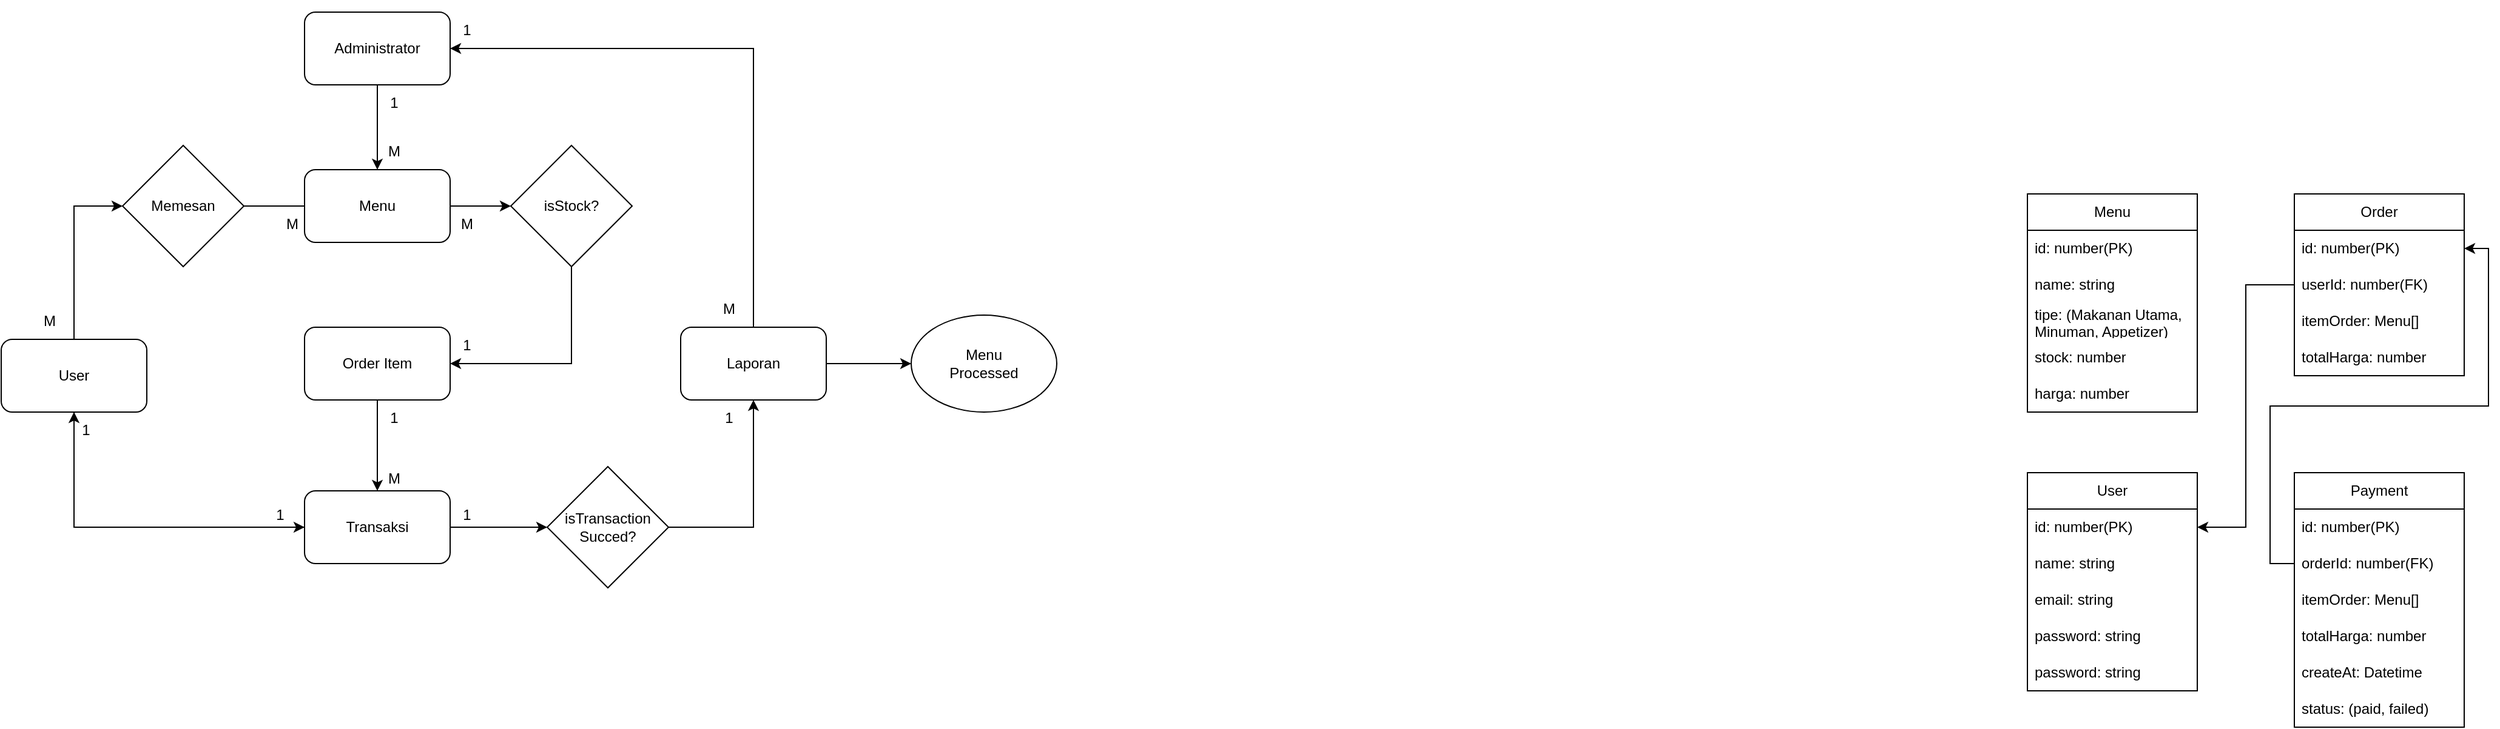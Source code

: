 <mxfile version="28.2.4">
  <diagram name="Page-1" id="51vB2u_QDRZg887AXnSR">
    <mxGraphModel dx="905" dy="555" grid="1" gridSize="10" guides="1" tooltips="1" connect="1" arrows="1" fold="1" page="1" pageScale="1" pageWidth="827" pageHeight="1169" math="0" shadow="0">
      <root>
        <mxCell id="0" />
        <mxCell id="1" parent="0" />
        <mxCell id="4FyZVL3Yt_gfwvQZV7pb-8" style="edgeStyle=orthogonalEdgeStyle;rounded=0;orthogonalLoop=1;jettySize=auto;html=1;entryX=0.5;entryY=0;entryDx=0;entryDy=0;" edge="1" parent="1" source="qDjXoSYU_dlHwYHpqdUi-1" target="qDjXoSYU_dlHwYHpqdUi-4">
          <mxGeometry relative="1" as="geometry" />
        </mxCell>
        <mxCell id="qDjXoSYU_dlHwYHpqdUi-1" value="Administrator" style="rounded=1;whiteSpace=wrap;html=1;" parent="1" vertex="1">
          <mxGeometry x="280" y="130" width="120" height="60" as="geometry" />
        </mxCell>
        <mxCell id="qDjXoSYU_dlHwYHpqdUi-5" style="edgeStyle=orthogonalEdgeStyle;rounded=0;orthogonalLoop=1;jettySize=auto;html=1;entryX=0;entryY=0.5;entryDx=0;entryDy=0;" parent="1" source="qDjXoSYU_dlHwYHpqdUi-2" target="qDjXoSYU_dlHwYHpqdUi-3" edge="1">
          <mxGeometry relative="1" as="geometry" />
        </mxCell>
        <mxCell id="4FyZVL3Yt_gfwvQZV7pb-7" style="edgeStyle=orthogonalEdgeStyle;rounded=0;orthogonalLoop=1;jettySize=auto;html=1;entryX=0;entryY=0.5;entryDx=0;entryDy=0;" edge="1" parent="1" source="qDjXoSYU_dlHwYHpqdUi-2" target="qDjXoSYU_dlHwYHpqdUi-10">
          <mxGeometry relative="1" as="geometry">
            <Array as="points">
              <mxPoint x="90" y="555" />
            </Array>
          </mxGeometry>
        </mxCell>
        <mxCell id="qDjXoSYU_dlHwYHpqdUi-2" value="User" style="rounded=1;whiteSpace=wrap;html=1;" parent="1" vertex="1">
          <mxGeometry x="30" y="400" width="120" height="60" as="geometry" />
        </mxCell>
        <mxCell id="qDjXoSYU_dlHwYHpqdUi-6" style="edgeStyle=orthogonalEdgeStyle;rounded=0;orthogonalLoop=1;jettySize=auto;html=1;entryX=0;entryY=0.5;entryDx=0;entryDy=0;" parent="1" source="qDjXoSYU_dlHwYHpqdUi-3" target="qDjXoSYU_dlHwYHpqdUi-4" edge="1">
          <mxGeometry relative="1" as="geometry">
            <Array as="points">
              <mxPoint x="300" y="290" />
              <mxPoint x="300" y="290" />
            </Array>
          </mxGeometry>
        </mxCell>
        <mxCell id="qDjXoSYU_dlHwYHpqdUi-3" value="Memesan" style="rhombus;whiteSpace=wrap;html=1;" parent="1" vertex="1">
          <mxGeometry x="130" y="240" width="100" height="100" as="geometry" />
        </mxCell>
        <mxCell id="qDjXoSYU_dlHwYHpqdUi-8" style="edgeStyle=orthogonalEdgeStyle;rounded=0;orthogonalLoop=1;jettySize=auto;html=1;" parent="1" source="qDjXoSYU_dlHwYHpqdUi-4" target="qDjXoSYU_dlHwYHpqdUi-7" edge="1">
          <mxGeometry relative="1" as="geometry" />
        </mxCell>
        <mxCell id="qDjXoSYU_dlHwYHpqdUi-4" value="Menu" style="rounded=1;whiteSpace=wrap;html=1;" parent="1" vertex="1">
          <mxGeometry x="280" y="260" width="120" height="60" as="geometry" />
        </mxCell>
        <mxCell id="4FyZVL3Yt_gfwvQZV7pb-3" style="edgeStyle=orthogonalEdgeStyle;rounded=0;orthogonalLoop=1;jettySize=auto;html=1;entryX=1;entryY=0.5;entryDx=0;entryDy=0;" edge="1" parent="1" source="qDjXoSYU_dlHwYHpqdUi-7" target="4FyZVL3Yt_gfwvQZV7pb-1">
          <mxGeometry relative="1" as="geometry">
            <Array as="points">
              <mxPoint x="500" y="420" />
            </Array>
          </mxGeometry>
        </mxCell>
        <mxCell id="qDjXoSYU_dlHwYHpqdUi-7" value="isStock?" style="rhombus;whiteSpace=wrap;html=1;" parent="1" vertex="1">
          <mxGeometry x="450" y="240" width="100" height="100" as="geometry" />
        </mxCell>
        <mxCell id="qDjXoSYU_dlHwYHpqdUi-17" style="edgeStyle=orthogonalEdgeStyle;rounded=0;orthogonalLoop=1;jettySize=auto;html=1;entryX=0;entryY=0.5;entryDx=0;entryDy=0;" parent="1" source="qDjXoSYU_dlHwYHpqdUi-10" target="qDjXoSYU_dlHwYHpqdUi-12" edge="1">
          <mxGeometry relative="1" as="geometry" />
        </mxCell>
        <mxCell id="4FyZVL3Yt_gfwvQZV7pb-5" style="edgeStyle=orthogonalEdgeStyle;rounded=0;orthogonalLoop=1;jettySize=auto;html=1;" edge="1" parent="1" source="qDjXoSYU_dlHwYHpqdUi-10" target="qDjXoSYU_dlHwYHpqdUi-2">
          <mxGeometry relative="1" as="geometry" />
        </mxCell>
        <mxCell id="qDjXoSYU_dlHwYHpqdUi-10" value="Transaksi" style="rounded=1;whiteSpace=wrap;html=1;" parent="1" vertex="1">
          <mxGeometry x="280" y="525" width="120" height="60" as="geometry" />
        </mxCell>
        <mxCell id="qDjXoSYU_dlHwYHpqdUi-19" style="edgeStyle=orthogonalEdgeStyle;rounded=0;orthogonalLoop=1;jettySize=auto;html=1;" parent="1" source="qDjXoSYU_dlHwYHpqdUi-12" target="qDjXoSYU_dlHwYHpqdUi-18" edge="1">
          <mxGeometry relative="1" as="geometry" />
        </mxCell>
        <mxCell id="qDjXoSYU_dlHwYHpqdUi-12" value="isTransaction&lt;div&gt;Succed?&lt;/div&gt;" style="rhombus;whiteSpace=wrap;html=1;" parent="1" vertex="1">
          <mxGeometry x="480" y="505" width="100" height="100" as="geometry" />
        </mxCell>
        <mxCell id="qDjXoSYU_dlHwYHpqdUi-23" style="edgeStyle=orthogonalEdgeStyle;rounded=0;orthogonalLoop=1;jettySize=auto;html=1;" parent="1" source="qDjXoSYU_dlHwYHpqdUi-18" target="qDjXoSYU_dlHwYHpqdUi-22" edge="1">
          <mxGeometry relative="1" as="geometry" />
        </mxCell>
        <mxCell id="4FyZVL3Yt_gfwvQZV7pb-10" style="edgeStyle=orthogonalEdgeStyle;rounded=0;orthogonalLoop=1;jettySize=auto;html=1;entryX=1;entryY=0.5;entryDx=0;entryDy=0;" edge="1" parent="1" source="qDjXoSYU_dlHwYHpqdUi-18" target="qDjXoSYU_dlHwYHpqdUi-1">
          <mxGeometry relative="1" as="geometry">
            <Array as="points">
              <mxPoint x="650" y="160" />
            </Array>
          </mxGeometry>
        </mxCell>
        <mxCell id="qDjXoSYU_dlHwYHpqdUi-18" value="Laporan" style="rounded=1;whiteSpace=wrap;html=1;" parent="1" vertex="1">
          <mxGeometry x="590" y="390" width="120" height="60" as="geometry" />
        </mxCell>
        <mxCell id="qDjXoSYU_dlHwYHpqdUi-22" value="Menu&lt;div&gt;Processed&lt;/div&gt;" style="ellipse;whiteSpace=wrap;html=1;" parent="1" vertex="1">
          <mxGeometry x="780" y="380" width="120" height="80" as="geometry" />
        </mxCell>
        <mxCell id="4FyZVL3Yt_gfwvQZV7pb-4" style="edgeStyle=orthogonalEdgeStyle;rounded=0;orthogonalLoop=1;jettySize=auto;html=1;entryX=0.5;entryY=0;entryDx=0;entryDy=0;" edge="1" parent="1" source="4FyZVL3Yt_gfwvQZV7pb-1" target="qDjXoSYU_dlHwYHpqdUi-10">
          <mxGeometry relative="1" as="geometry" />
        </mxCell>
        <mxCell id="4FyZVL3Yt_gfwvQZV7pb-1" value="Order Item" style="rounded=1;whiteSpace=wrap;html=1;" vertex="1" parent="1">
          <mxGeometry x="280" y="390" width="120" height="60" as="geometry" />
        </mxCell>
        <mxCell id="4FyZVL3Yt_gfwvQZV7pb-11" value="M" style="text;html=1;align=center;verticalAlign=middle;whiteSpace=wrap;rounded=0;" vertex="1" parent="1">
          <mxGeometry x="40" y="360" width="60" height="50" as="geometry" />
        </mxCell>
        <mxCell id="4FyZVL3Yt_gfwvQZV7pb-12" value="M" style="text;html=1;align=center;verticalAlign=middle;whiteSpace=wrap;rounded=0;" vertex="1" parent="1">
          <mxGeometry x="384" y="280" width="60" height="50" as="geometry" />
        </mxCell>
        <mxCell id="4FyZVL3Yt_gfwvQZV7pb-13" value="1" style="text;html=1;align=center;verticalAlign=middle;whiteSpace=wrap;rounded=0;" vertex="1" parent="1">
          <mxGeometry x="384" y="380" width="60" height="50" as="geometry" />
        </mxCell>
        <mxCell id="4FyZVL3Yt_gfwvQZV7pb-14" value="1" style="text;html=1;align=center;verticalAlign=middle;whiteSpace=wrap;rounded=0;" vertex="1" parent="1">
          <mxGeometry x="324" y="440" width="60" height="50" as="geometry" />
        </mxCell>
        <mxCell id="4FyZVL3Yt_gfwvQZV7pb-15" value="M" style="text;html=1;align=center;verticalAlign=middle;whiteSpace=wrap;rounded=0;" vertex="1" parent="1">
          <mxGeometry x="324" y="490" width="60" height="50" as="geometry" />
        </mxCell>
        <mxCell id="4FyZVL3Yt_gfwvQZV7pb-16" value="1" style="text;html=1;align=center;verticalAlign=middle;whiteSpace=wrap;rounded=0;" vertex="1" parent="1">
          <mxGeometry x="384" y="520" width="60" height="50" as="geometry" />
        </mxCell>
        <mxCell id="4FyZVL3Yt_gfwvQZV7pb-17" value="M" style="text;html=1;align=center;verticalAlign=middle;whiteSpace=wrap;rounded=0;" vertex="1" parent="1">
          <mxGeometry x="600" y="350" width="60" height="50" as="geometry" />
        </mxCell>
        <mxCell id="4FyZVL3Yt_gfwvQZV7pb-18" value="1" style="text;html=1;align=center;verticalAlign=middle;whiteSpace=wrap;rounded=0;" vertex="1" parent="1">
          <mxGeometry x="384" y="120" width="60" height="50" as="geometry" />
        </mxCell>
        <mxCell id="4FyZVL3Yt_gfwvQZV7pb-19" value="1" style="text;html=1;align=center;verticalAlign=middle;whiteSpace=wrap;rounded=0;" vertex="1" parent="1">
          <mxGeometry x="324" y="180" width="60" height="50" as="geometry" />
        </mxCell>
        <mxCell id="4FyZVL3Yt_gfwvQZV7pb-20" value="M" style="text;html=1;align=center;verticalAlign=middle;whiteSpace=wrap;rounded=0;" vertex="1" parent="1">
          <mxGeometry x="324" y="220" width="60" height="50" as="geometry" />
        </mxCell>
        <mxCell id="4FyZVL3Yt_gfwvQZV7pb-21" value="M" style="text;html=1;align=center;verticalAlign=middle;whiteSpace=wrap;rounded=0;" vertex="1" parent="1">
          <mxGeometry x="240" y="280" width="60" height="50" as="geometry" />
        </mxCell>
        <mxCell id="4FyZVL3Yt_gfwvQZV7pb-22" value="1" style="text;html=1;align=center;verticalAlign=middle;whiteSpace=wrap;rounded=0;" vertex="1" parent="1">
          <mxGeometry x="230" y="520" width="60" height="50" as="geometry" />
        </mxCell>
        <mxCell id="4FyZVL3Yt_gfwvQZV7pb-23" value="1" style="text;html=1;align=center;verticalAlign=middle;whiteSpace=wrap;rounded=0;" vertex="1" parent="1">
          <mxGeometry x="70" y="450" width="60" height="50" as="geometry" />
        </mxCell>
        <mxCell id="4FyZVL3Yt_gfwvQZV7pb-24" value="1" style="text;html=1;align=center;verticalAlign=middle;whiteSpace=wrap;rounded=0;" vertex="1" parent="1">
          <mxGeometry x="600" y="440" width="60" height="50" as="geometry" />
        </mxCell>
        <mxCell id="4FyZVL3Yt_gfwvQZV7pb-25" value="User" style="swimlane;fontStyle=0;childLayout=stackLayout;horizontal=1;startSize=30;horizontalStack=0;resizeParent=1;resizeParentMax=0;resizeLast=0;collapsible=1;marginBottom=0;whiteSpace=wrap;html=1;" vertex="1" parent="1">
          <mxGeometry x="1700" y="510" width="140" height="180" as="geometry" />
        </mxCell>
        <mxCell id="4FyZVL3Yt_gfwvQZV7pb-26" value="id: number(PK)" style="text;strokeColor=none;fillColor=none;align=left;verticalAlign=middle;spacingLeft=4;spacingRight=4;overflow=hidden;points=[[0,0.5],[1,0.5]];portConstraint=eastwest;rotatable=0;whiteSpace=wrap;html=1;" vertex="1" parent="4FyZVL3Yt_gfwvQZV7pb-25">
          <mxGeometry y="30" width="140" height="30" as="geometry" />
        </mxCell>
        <mxCell id="4FyZVL3Yt_gfwvQZV7pb-27" value="name: string" style="text;strokeColor=none;fillColor=none;align=left;verticalAlign=middle;spacingLeft=4;spacingRight=4;overflow=hidden;points=[[0,0.5],[1,0.5]];portConstraint=eastwest;rotatable=0;whiteSpace=wrap;html=1;" vertex="1" parent="4FyZVL3Yt_gfwvQZV7pb-25">
          <mxGeometry y="60" width="140" height="30" as="geometry" />
        </mxCell>
        <mxCell id="4FyZVL3Yt_gfwvQZV7pb-28" value="email: string" style="text;strokeColor=none;fillColor=none;align=left;verticalAlign=middle;spacingLeft=4;spacingRight=4;overflow=hidden;points=[[0,0.5],[1,0.5]];portConstraint=eastwest;rotatable=0;whiteSpace=wrap;html=1;" vertex="1" parent="4FyZVL3Yt_gfwvQZV7pb-25">
          <mxGeometry y="90" width="140" height="30" as="geometry" />
        </mxCell>
        <mxCell id="4FyZVL3Yt_gfwvQZV7pb-29" value="password: string" style="text;strokeColor=none;fillColor=none;align=left;verticalAlign=middle;spacingLeft=4;spacingRight=4;overflow=hidden;points=[[0,0.5],[1,0.5]];portConstraint=eastwest;rotatable=0;whiteSpace=wrap;html=1;" vertex="1" parent="4FyZVL3Yt_gfwvQZV7pb-25">
          <mxGeometry y="120" width="140" height="30" as="geometry" />
        </mxCell>
        <mxCell id="4FyZVL3Yt_gfwvQZV7pb-31" value="password: string" style="text;strokeColor=none;fillColor=none;align=left;verticalAlign=middle;spacingLeft=4;spacingRight=4;overflow=hidden;points=[[0,0.5],[1,0.5]];portConstraint=eastwest;rotatable=0;whiteSpace=wrap;html=1;" vertex="1" parent="4FyZVL3Yt_gfwvQZV7pb-25">
          <mxGeometry y="150" width="140" height="30" as="geometry" />
        </mxCell>
        <mxCell id="4FyZVL3Yt_gfwvQZV7pb-32" value="Menu" style="swimlane;fontStyle=0;childLayout=stackLayout;horizontal=1;startSize=30;horizontalStack=0;resizeParent=1;resizeParentMax=0;resizeLast=0;collapsible=1;marginBottom=0;whiteSpace=wrap;html=1;" vertex="1" parent="1">
          <mxGeometry x="1700" y="280" width="140" height="180" as="geometry" />
        </mxCell>
        <mxCell id="4FyZVL3Yt_gfwvQZV7pb-33" value="id: number(PK)" style="text;strokeColor=none;fillColor=none;align=left;verticalAlign=middle;spacingLeft=4;spacingRight=4;overflow=hidden;points=[[0,0.5],[1,0.5]];portConstraint=eastwest;rotatable=0;whiteSpace=wrap;html=1;" vertex="1" parent="4FyZVL3Yt_gfwvQZV7pb-32">
          <mxGeometry y="30" width="140" height="30" as="geometry" />
        </mxCell>
        <mxCell id="4FyZVL3Yt_gfwvQZV7pb-34" value="name: string" style="text;strokeColor=none;fillColor=none;align=left;verticalAlign=middle;spacingLeft=4;spacingRight=4;overflow=hidden;points=[[0,0.5],[1,0.5]];portConstraint=eastwest;rotatable=0;whiteSpace=wrap;html=1;" vertex="1" parent="4FyZVL3Yt_gfwvQZV7pb-32">
          <mxGeometry y="60" width="140" height="30" as="geometry" />
        </mxCell>
        <mxCell id="4FyZVL3Yt_gfwvQZV7pb-35" value="tipe: (Makanan Utama,&lt;div&gt;Minuman, Appetizer)&lt;/div&gt;" style="text;strokeColor=none;fillColor=none;align=left;verticalAlign=middle;spacingLeft=4;spacingRight=4;overflow=hidden;points=[[0,0.5],[1,0.5]];portConstraint=eastwest;rotatable=0;whiteSpace=wrap;html=1;" vertex="1" parent="4FyZVL3Yt_gfwvQZV7pb-32">
          <mxGeometry y="90" width="140" height="30" as="geometry" />
        </mxCell>
        <mxCell id="4FyZVL3Yt_gfwvQZV7pb-36" value="stock: number" style="text;strokeColor=none;fillColor=none;align=left;verticalAlign=middle;spacingLeft=4;spacingRight=4;overflow=hidden;points=[[0,0.5],[1,0.5]];portConstraint=eastwest;rotatable=0;whiteSpace=wrap;html=1;" vertex="1" parent="4FyZVL3Yt_gfwvQZV7pb-32">
          <mxGeometry y="120" width="140" height="30" as="geometry" />
        </mxCell>
        <mxCell id="4FyZVL3Yt_gfwvQZV7pb-37" value="harga: number" style="text;strokeColor=none;fillColor=none;align=left;verticalAlign=middle;spacingLeft=4;spacingRight=4;overflow=hidden;points=[[0,0.5],[1,0.5]];portConstraint=eastwest;rotatable=0;whiteSpace=wrap;html=1;" vertex="1" parent="4FyZVL3Yt_gfwvQZV7pb-32">
          <mxGeometry y="150" width="140" height="30" as="geometry" />
        </mxCell>
        <mxCell id="4FyZVL3Yt_gfwvQZV7pb-38" value="Order" style="swimlane;fontStyle=0;childLayout=stackLayout;horizontal=1;startSize=30;horizontalStack=0;resizeParent=1;resizeParentMax=0;resizeLast=0;collapsible=1;marginBottom=0;whiteSpace=wrap;html=1;" vertex="1" parent="1">
          <mxGeometry x="1920" y="280" width="140" height="150" as="geometry" />
        </mxCell>
        <mxCell id="4FyZVL3Yt_gfwvQZV7pb-39" value="id: number(PK)" style="text;strokeColor=none;fillColor=none;align=left;verticalAlign=middle;spacingLeft=4;spacingRight=4;overflow=hidden;points=[[0,0.5],[1,0.5]];portConstraint=eastwest;rotatable=0;whiteSpace=wrap;html=1;" vertex="1" parent="4FyZVL3Yt_gfwvQZV7pb-38">
          <mxGeometry y="30" width="140" height="30" as="geometry" />
        </mxCell>
        <mxCell id="4FyZVL3Yt_gfwvQZV7pb-40" value="userId: number(FK)" style="text;strokeColor=none;fillColor=none;align=left;verticalAlign=middle;spacingLeft=4;spacingRight=4;overflow=hidden;points=[[0,0.5],[1,0.5]];portConstraint=eastwest;rotatable=0;whiteSpace=wrap;html=1;" vertex="1" parent="4FyZVL3Yt_gfwvQZV7pb-38">
          <mxGeometry y="60" width="140" height="30" as="geometry" />
        </mxCell>
        <mxCell id="4FyZVL3Yt_gfwvQZV7pb-41" value="itemOrder: Menu[]" style="text;strokeColor=none;fillColor=none;align=left;verticalAlign=middle;spacingLeft=4;spacingRight=4;overflow=hidden;points=[[0,0.5],[1,0.5]];portConstraint=eastwest;rotatable=0;whiteSpace=wrap;html=1;" vertex="1" parent="4FyZVL3Yt_gfwvQZV7pb-38">
          <mxGeometry y="90" width="140" height="30" as="geometry" />
        </mxCell>
        <mxCell id="4FyZVL3Yt_gfwvQZV7pb-42" value="totalHarga: number" style="text;strokeColor=none;fillColor=none;align=left;verticalAlign=middle;spacingLeft=4;spacingRight=4;overflow=hidden;points=[[0,0.5],[1,0.5]];portConstraint=eastwest;rotatable=0;whiteSpace=wrap;html=1;" vertex="1" parent="4FyZVL3Yt_gfwvQZV7pb-38">
          <mxGeometry y="120" width="140" height="30" as="geometry" />
        </mxCell>
        <mxCell id="4FyZVL3Yt_gfwvQZV7pb-44" value="Payment" style="swimlane;fontStyle=0;childLayout=stackLayout;horizontal=1;startSize=30;horizontalStack=0;resizeParent=1;resizeParentMax=0;resizeLast=0;collapsible=1;marginBottom=0;whiteSpace=wrap;html=1;" vertex="1" parent="1">
          <mxGeometry x="1920" y="510" width="140" height="210" as="geometry" />
        </mxCell>
        <mxCell id="4FyZVL3Yt_gfwvQZV7pb-45" value="id: number(PK)" style="text;strokeColor=none;fillColor=none;align=left;verticalAlign=middle;spacingLeft=4;spacingRight=4;overflow=hidden;points=[[0,0.5],[1,0.5]];portConstraint=eastwest;rotatable=0;whiteSpace=wrap;html=1;" vertex="1" parent="4FyZVL3Yt_gfwvQZV7pb-44">
          <mxGeometry y="30" width="140" height="30" as="geometry" />
        </mxCell>
        <mxCell id="4FyZVL3Yt_gfwvQZV7pb-46" value="orderId: number(FK)" style="text;strokeColor=none;fillColor=none;align=left;verticalAlign=middle;spacingLeft=4;spacingRight=4;overflow=hidden;points=[[0,0.5],[1,0.5]];portConstraint=eastwest;rotatable=0;whiteSpace=wrap;html=1;" vertex="1" parent="4FyZVL3Yt_gfwvQZV7pb-44">
          <mxGeometry y="60" width="140" height="30" as="geometry" />
        </mxCell>
        <mxCell id="4FyZVL3Yt_gfwvQZV7pb-47" value="itemOrder: Menu[]" style="text;strokeColor=none;fillColor=none;align=left;verticalAlign=middle;spacingLeft=4;spacingRight=4;overflow=hidden;points=[[0,0.5],[1,0.5]];portConstraint=eastwest;rotatable=0;whiteSpace=wrap;html=1;" vertex="1" parent="4FyZVL3Yt_gfwvQZV7pb-44">
          <mxGeometry y="90" width="140" height="30" as="geometry" />
        </mxCell>
        <mxCell id="4FyZVL3Yt_gfwvQZV7pb-48" value="totalHarga: number" style="text;strokeColor=none;fillColor=none;align=left;verticalAlign=middle;spacingLeft=4;spacingRight=4;overflow=hidden;points=[[0,0.5],[1,0.5]];portConstraint=eastwest;rotatable=0;whiteSpace=wrap;html=1;" vertex="1" parent="4FyZVL3Yt_gfwvQZV7pb-44">
          <mxGeometry y="120" width="140" height="30" as="geometry" />
        </mxCell>
        <mxCell id="4FyZVL3Yt_gfwvQZV7pb-49" value="createAt: Datetime" style="text;strokeColor=none;fillColor=none;align=left;verticalAlign=middle;spacingLeft=4;spacingRight=4;overflow=hidden;points=[[0,0.5],[1,0.5]];portConstraint=eastwest;rotatable=0;whiteSpace=wrap;html=1;" vertex="1" parent="4FyZVL3Yt_gfwvQZV7pb-44">
          <mxGeometry y="150" width="140" height="30" as="geometry" />
        </mxCell>
        <mxCell id="4FyZVL3Yt_gfwvQZV7pb-50" value="status: (paid, failed)" style="text;strokeColor=none;fillColor=none;align=left;verticalAlign=middle;spacingLeft=4;spacingRight=4;overflow=hidden;points=[[0,0.5],[1,0.5]];portConstraint=eastwest;rotatable=0;whiteSpace=wrap;html=1;" vertex="1" parent="4FyZVL3Yt_gfwvQZV7pb-44">
          <mxGeometry y="180" width="140" height="30" as="geometry" />
        </mxCell>
        <mxCell id="4FyZVL3Yt_gfwvQZV7pb-51" style="edgeStyle=orthogonalEdgeStyle;rounded=0;orthogonalLoop=1;jettySize=auto;html=1;" edge="1" parent="1" source="4FyZVL3Yt_gfwvQZV7pb-46" target="4FyZVL3Yt_gfwvQZV7pb-39">
          <mxGeometry relative="1" as="geometry" />
        </mxCell>
        <mxCell id="4FyZVL3Yt_gfwvQZV7pb-52" style="edgeStyle=orthogonalEdgeStyle;rounded=0;orthogonalLoop=1;jettySize=auto;html=1;entryX=1;entryY=0.5;entryDx=0;entryDy=0;" edge="1" parent="1" source="4FyZVL3Yt_gfwvQZV7pb-40" target="4FyZVL3Yt_gfwvQZV7pb-26">
          <mxGeometry relative="1" as="geometry" />
        </mxCell>
      </root>
    </mxGraphModel>
  </diagram>
</mxfile>
